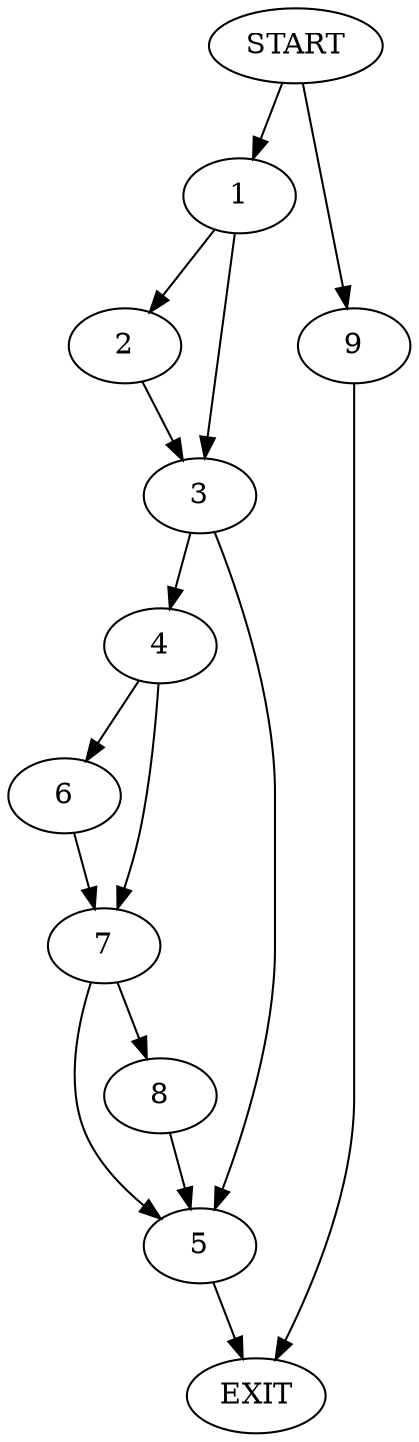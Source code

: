 digraph {
0 [label="START"]
10 [label="EXIT"]
0 -> 1
1 -> 2
1 -> 3
2 -> 3
3 -> 4
3 -> 5
5 -> 10
4 -> 6
4 -> 7
6 -> 7
7 -> 8
7 -> 5
8 -> 5
0 -> 9
9 -> 10
}
